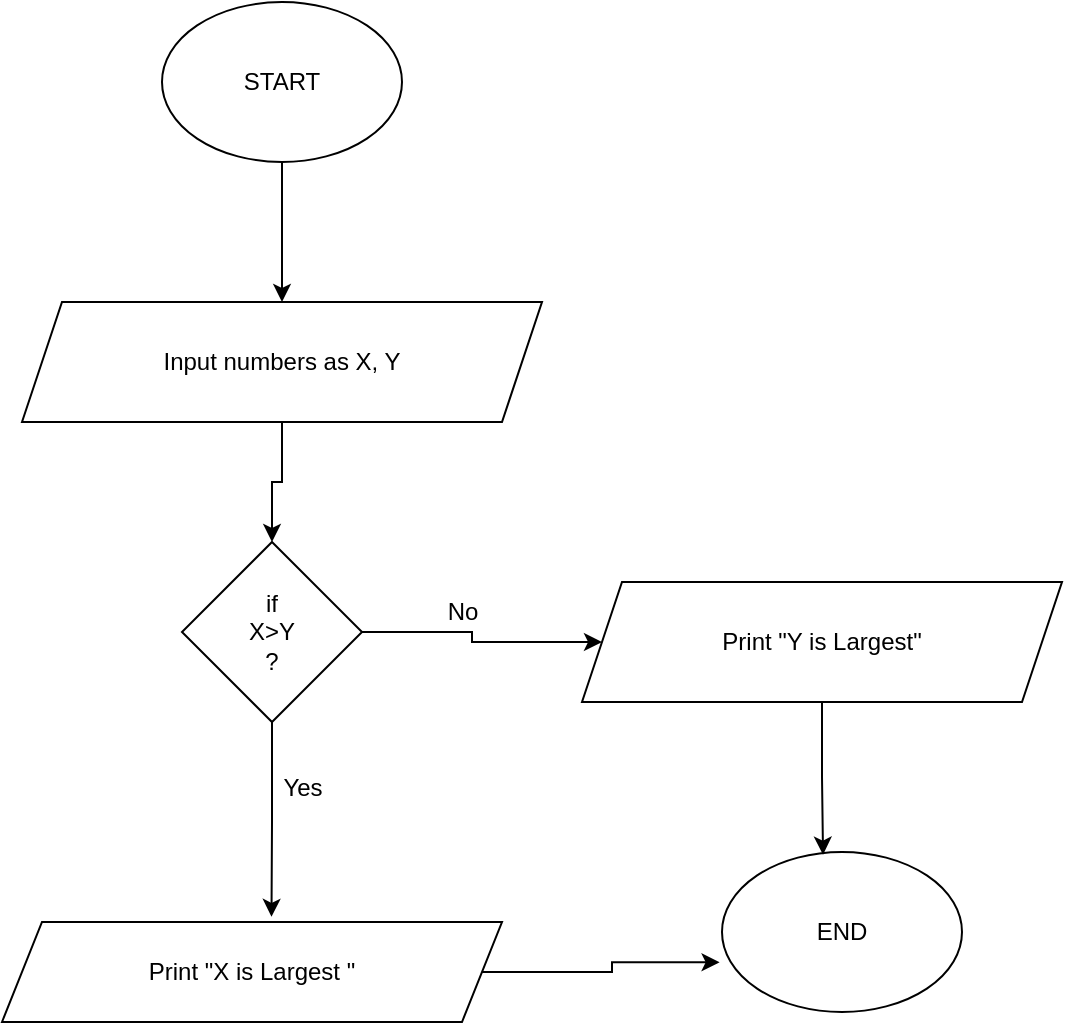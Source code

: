 <mxfile version="24.7.1" type="device">
  <diagram name="Page-1" id="tUH4BYLjX6x0_Tki6ThT">
    <mxGraphModel dx="956" dy="624" grid="1" gridSize="10" guides="1" tooltips="1" connect="1" arrows="1" fold="1" page="1" pageScale="1" pageWidth="827" pageHeight="1169" math="0" shadow="0">
      <root>
        <mxCell id="0" />
        <mxCell id="1" parent="0" />
        <mxCell id="TAOARv7muUPbnxXF1KtX-10" style="edgeStyle=orthogonalEdgeStyle;rounded=0;orthogonalLoop=1;jettySize=auto;html=1;" edge="1" parent="1" source="TAOARv7muUPbnxXF1KtX-1" target="TAOARv7muUPbnxXF1KtX-4">
          <mxGeometry relative="1" as="geometry" />
        </mxCell>
        <mxCell id="TAOARv7muUPbnxXF1KtX-1" value="START" style="ellipse;whiteSpace=wrap;html=1;" vertex="1" parent="1">
          <mxGeometry x="330" y="80" width="120" height="80" as="geometry" />
        </mxCell>
        <mxCell id="TAOARv7muUPbnxXF1KtX-9" style="edgeStyle=orthogonalEdgeStyle;rounded=0;orthogonalLoop=1;jettySize=auto;html=1;" edge="1" parent="1" source="TAOARv7muUPbnxXF1KtX-4" target="TAOARv7muUPbnxXF1KtX-6">
          <mxGeometry relative="1" as="geometry" />
        </mxCell>
        <mxCell id="TAOARv7muUPbnxXF1KtX-4" value="Input numbers as X, Y" style="shape=parallelogram;perimeter=parallelogramPerimeter;whiteSpace=wrap;html=1;fixedSize=1;" vertex="1" parent="1">
          <mxGeometry x="260" y="230" width="260" height="60" as="geometry" />
        </mxCell>
        <mxCell id="TAOARv7muUPbnxXF1KtX-7" style="edgeStyle=orthogonalEdgeStyle;rounded=0;orthogonalLoop=1;jettySize=auto;html=1;entryX=0.539;entryY=-0.052;entryDx=0;entryDy=0;entryPerimeter=0;" edge="1" parent="1" source="TAOARv7muUPbnxXF1KtX-6" target="TAOARv7muUPbnxXF1KtX-11">
          <mxGeometry relative="1" as="geometry">
            <mxPoint x="385" y="530" as="targetPoint" />
          </mxGeometry>
        </mxCell>
        <mxCell id="TAOARv7muUPbnxXF1KtX-8" style="edgeStyle=orthogonalEdgeStyle;rounded=0;orthogonalLoop=1;jettySize=auto;html=1;entryX=0;entryY=0.5;entryDx=0;entryDy=0;" edge="1" parent="1" source="TAOARv7muUPbnxXF1KtX-6" target="TAOARv7muUPbnxXF1KtX-13">
          <mxGeometry relative="1" as="geometry">
            <mxPoint x="540" y="395" as="targetPoint" />
          </mxGeometry>
        </mxCell>
        <mxCell id="TAOARv7muUPbnxXF1KtX-6" value="if&lt;div&gt;X&amp;gt;Y&lt;/div&gt;&lt;div&gt;?&lt;/div&gt;" style="rhombus;whiteSpace=wrap;html=1;" vertex="1" parent="1">
          <mxGeometry x="340" y="350" width="90" height="90" as="geometry" />
        </mxCell>
        <mxCell id="TAOARv7muUPbnxXF1KtX-11" value="Print &quot;X is Largest &quot;" style="shape=parallelogram;perimeter=parallelogramPerimeter;whiteSpace=wrap;html=1;fixedSize=1;" vertex="1" parent="1">
          <mxGeometry x="250" y="540" width="250" height="50" as="geometry" />
        </mxCell>
        <mxCell id="TAOARv7muUPbnxXF1KtX-13" value="Print &quot;Y is Largest&quot;" style="shape=parallelogram;perimeter=parallelogramPerimeter;whiteSpace=wrap;html=1;fixedSize=1;" vertex="1" parent="1">
          <mxGeometry x="540" y="370" width="240" height="60" as="geometry" />
        </mxCell>
        <mxCell id="TAOARv7muUPbnxXF1KtX-15" value="END" style="ellipse;whiteSpace=wrap;html=1;" vertex="1" parent="1">
          <mxGeometry x="610" y="505" width="120" height="80" as="geometry" />
        </mxCell>
        <mxCell id="TAOARv7muUPbnxXF1KtX-16" style="edgeStyle=orthogonalEdgeStyle;rounded=0;orthogonalLoop=1;jettySize=auto;html=1;entryX=-0.01;entryY=0.689;entryDx=0;entryDy=0;entryPerimeter=0;" edge="1" parent="1" source="TAOARv7muUPbnxXF1KtX-11" target="TAOARv7muUPbnxXF1KtX-15">
          <mxGeometry relative="1" as="geometry" />
        </mxCell>
        <mxCell id="TAOARv7muUPbnxXF1KtX-17" style="edgeStyle=orthogonalEdgeStyle;rounded=0;orthogonalLoop=1;jettySize=auto;html=1;entryX=0.421;entryY=0.017;entryDx=0;entryDy=0;entryPerimeter=0;" edge="1" parent="1" source="TAOARv7muUPbnxXF1KtX-13" target="TAOARv7muUPbnxXF1KtX-15">
          <mxGeometry relative="1" as="geometry" />
        </mxCell>
        <mxCell id="TAOARv7muUPbnxXF1KtX-18" value="Yes" style="text;html=1;align=center;verticalAlign=middle;resizable=0;points=[];autosize=1;strokeColor=none;fillColor=none;" vertex="1" parent="1">
          <mxGeometry x="380" y="458" width="40" height="30" as="geometry" />
        </mxCell>
        <mxCell id="TAOARv7muUPbnxXF1KtX-19" value="No" style="text;html=1;align=center;verticalAlign=middle;resizable=0;points=[];autosize=1;strokeColor=none;fillColor=none;" vertex="1" parent="1">
          <mxGeometry x="460" y="370" width="40" height="30" as="geometry" />
        </mxCell>
      </root>
    </mxGraphModel>
  </diagram>
</mxfile>
